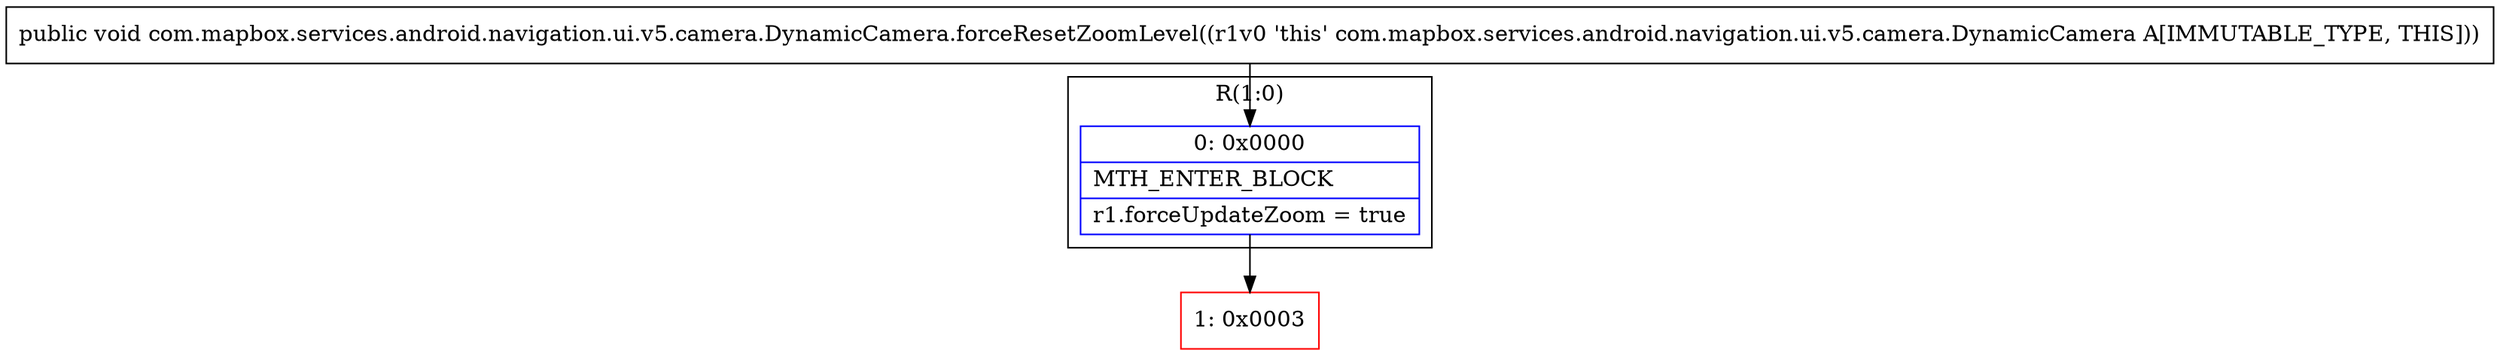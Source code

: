 digraph "CFG forcom.mapbox.services.android.navigation.ui.v5.camera.DynamicCamera.forceResetZoomLevel()V" {
subgraph cluster_Region_580577779 {
label = "R(1:0)";
node [shape=record,color=blue];
Node_0 [shape=record,label="{0\:\ 0x0000|MTH_ENTER_BLOCK\l|r1.forceUpdateZoom = true\l}"];
}
Node_1 [shape=record,color=red,label="{1\:\ 0x0003}"];
MethodNode[shape=record,label="{public void com.mapbox.services.android.navigation.ui.v5.camera.DynamicCamera.forceResetZoomLevel((r1v0 'this' com.mapbox.services.android.navigation.ui.v5.camera.DynamicCamera A[IMMUTABLE_TYPE, THIS])) }"];
MethodNode -> Node_0;
Node_0 -> Node_1;
}

